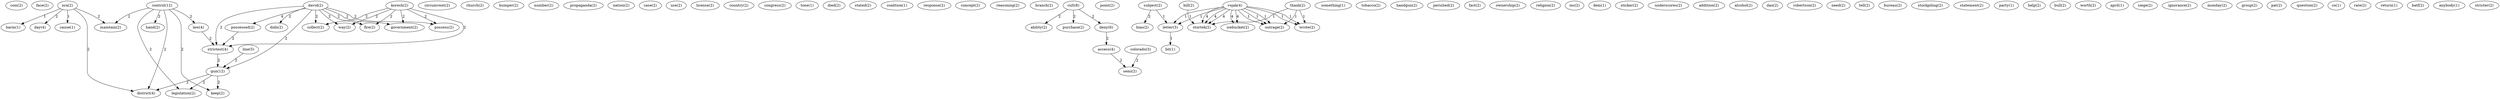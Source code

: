 digraph G {
  com [ label="com(2)" ];
  face [ label="face(2)" ];
  nra [ label="nra(2)" ];
  cause [ label="cause(1)" ];
  maintain [ label="maintain(2)" ];
  harm [ label="harm(1)" ];
  day [ label="day(4)" ];
  district [ label="district(4)" ];
  circumvent [ label="circumvent(2)" ];
  church [ label="church(2)" ];
  bumper [ label="bumper(2)" ];
  control [ label="control(12)" ];
  law [ label="law(4)" ];
  hand [ label="hand(2)" ];
  legislation [ label="legislation(2)" ];
  keep [ label="keep(2)" ];
  number [ label="number(2)" ];
  propaganda [ label="propaganda(2)" ];
  nation [ label="nation(2)" ];
  case [ label="case(2)" ];
  use [ label="use(2)" ];
  license [ label="license(2)" ];
  country [ label="country(2)" ];
  congress [ label="congress(2)" ];
  tone [ label="tone(1)" ];
  died [ label="died(2)" ];
  stated [ label="stated(2)" ];
  coalition [ label="coalition(1)" ];
  response [ label="response(2)" ];
  concept [ label="concept(2)" ];
  reasoning [ label="reasoning(2)" ];
  branch [ label="branch(2)" ];
  cult [ label="cult(8)" ];
  ability [ label="ability(2)" ];
  purchase [ label="purchase(2)" ];
  deny [ label="deny(6)" ];
  point [ label="point(2)" ];
  subject [ label="subject(2)" ];
  letter [ label="letter(3)" ];
  bias [ label="bias(2)" ];
  vojak [ label="vojak(1)" ];
  icebucket [ label="icebucket(2)" ];
  wrote [ label="wrote(2)" ];
  stortek [ label="stortek(2)" ];
  outrage [ label="outrage(2)" ];
  something [ label="something(1)" ];
  tobacco [ label="tobacco(2)" ];
  handgun [ label="handgun(2)" ];
  perished [ label="perished(2)" ];
  fact [ label="fact(2)" ];
  ownership [ label="ownership(2)" ];
  strictest [ label="strictest(4)" ];
  religion [ label="religion(2)" ];
  inc [ label="inc(2)" ];
  dem [ label="dem(1)" ];
  vojak [ label="vojak(1)" ];
  sticker [ label="sticker(2)" ];
  underscores [ label="underscores(2)" ];
  bit [ label="bit(1)" ];
  david [ label="david(4)" ];
  possessed [ label="possessed(2)" ];
  didn [ label="didn(2)" ];
  fire [ label="fire(2)" ];
  possess [ label="possess(2)" ];
  gun [ label="gun(12)" ];
  way [ label="way(2)" ];
  government [ label="government(2)" ];
  collect [ label="collect(2)" ];
  colorado [ label="colorado(3)" ];
  semi [ label="semi(2)" ];
  addition [ label="addition(2)" ];
  alcohol [ label="alcohol(2)" ];
  dan [ label="dan(2)" ];
  robertson [ label="robertson(2)" ];
  need [ label="need(2)" ];
  koresh [ label="koresh(2)" ];
  tell [ label="tell(2)" ];
  bureau [ label="bureau(2)" ];
  access [ label="access(4)" ];
  stockpiling [ label="stockpiling(2)" ];
  statement [ label="statement(2)" ];
  party [ label="party(1)" ];
  line [ label="line(5)" ];
  thank [ label="thank(2)" ];
  help [ label="help(2)" ];
  bull [ label="bull(2)" ];
  worth [ label="worth(2)" ];
  bill [ label="bill(2)" ];
  april [ label="april(1)" ];
  siege [ label="siege(2)" ];
  ignorance [ label="ignorance(2)" ];
  monday [ label="monday(2)" ];
  group [ label="group(2)" ];
  pat [ label="pat(2)" ];
  question [ label="question(2)" ];
  vojak [ label="vojak(4)" ];
  co [ label="co(1)" ];
  rate [ label="rate(2)" ];
  return [ label="return(1)" ];
  david [ label="david(2)" ];
  batf [ label="batf(2)" ];
  anybody [ label="anybody(1)" ];
  stricter [ label="stricter(2)" ];
  nra -> cause [ label="1" ];
  nra -> maintain [ label="2" ];
  nra -> harm [ label="1" ];
  nra -> day [ label="2" ];
  nra -> district [ label="2" ];
  control -> maintain [ label="2" ];
  control -> law [ label="2" ];
  control -> hand [ label="2" ];
  control -> legislation [ label="2" ];
  control -> district [ label="2" ];
  control -> keep [ label="2" ];
  cult -> ability [ label="2" ];
  cult -> purchase [ label="2" ];
  cult -> deny [ label="2" ];
  subject -> letter [ label="1" ];
  subject -> bias [ label="2" ];
  vojak -> icebucket [ label="4" ];
  vojak -> letter [ label="1" ];
  vojak -> wrote [ label="1" ];
  vojak -> stortek [ label="4" ];
  vojak -> outrage [ label="1" ];
  law -> strictest [ label="2" ];
  vojak -> icebucket [ label="4" ];
  vojak -> letter [ label="1" ];
  vojak -> wrote [ label="1" ];
  vojak -> stortek [ label="4" ];
  vojak -> outrage [ label="1" ];
  letter -> bit [ label="1" ];
  david -> possessed [ label="4" ];
  david -> didn [ label="2" ];
  david -> fire [ label="2" ];
  david -> possess [ label="2" ];
  david -> strictest [ label="2" ];
  david -> gun [ label="2" ];
  david -> way [ label="2" ];
  david -> government [ label="2" ];
  david -> collect [ label="2" ];
  possessed -> strictest [ label="2" ];
  colorado -> semi [ label="2" ];
  koresh -> fire [ label="2" ];
  koresh -> possess [ label="2" ];
  koresh -> strictest [ label="2" ];
  koresh -> way [ label="2" ];
  koresh -> government [ label="2" ];
  koresh -> collect [ label="2" ];
  deny -> access [ label="2" ];
  strictest -> gun [ label="2" ];
  line -> gun [ label="2" ];
  thank -> wrote [ label="1" ];
  thank -> stortek [ label="1" ];
  thank -> outrage [ label="1" ];
  gun -> legislation [ label="2" ];
  gun -> district [ label="2" ];
  gun -> keep [ label="2" ];
  bill -> stortek [ label="1" ];
  access -> semi [ label="2" ];
  vojak -> stortek [ label="4" ];
  vojak -> outrage [ label="1" ];
}
